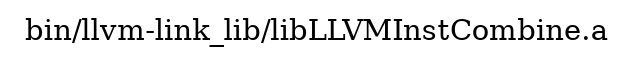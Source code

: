 digraph "bin/llvm-link_lib/libLLVMInstCombine.a" {
	label="bin/llvm-link_lib/libLLVMInstCombine.a";
	rankdir=LR;

}

